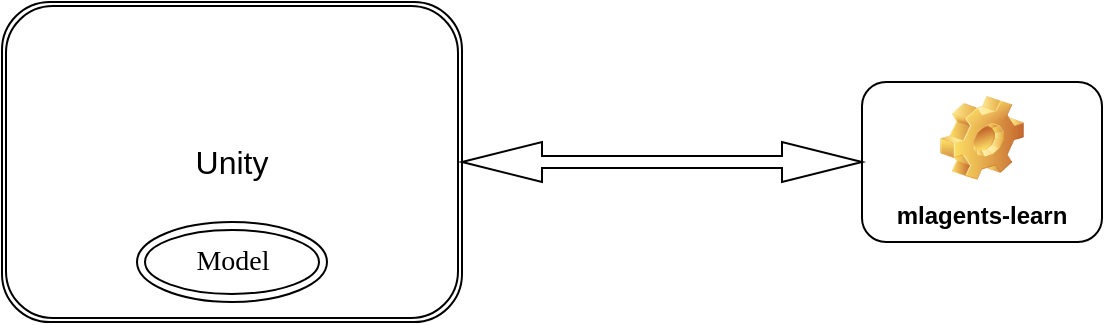 <mxfile version="15.7.0" type="github">
  <diagram id="jnxX1dpqBWMMVxXvKskB" name="Page-1">
    <mxGraphModel dx="1122" dy="670" grid="1" gridSize="10" guides="1" tooltips="1" connect="1" arrows="1" fold="1" page="1" pageScale="1" pageWidth="827" pageHeight="1169" math="0" shadow="0">
      <root>
        <mxCell id="0" />
        <mxCell id="1" parent="0" />
        <mxCell id="KNvALWube3b4RD5xJjOB-2" value="mlagents-learn" style="label;whiteSpace=wrap;html=1;align=center;verticalAlign=bottom;spacingLeft=0;spacingBottom=4;imageAlign=center;imageVerticalAlign=top;image=img/clipart/Gear_128x128.png" vertex="1" parent="1">
          <mxGeometry x="550" y="390" width="120" height="80" as="geometry" />
        </mxCell>
        <mxCell id="KNvALWube3b4RD5xJjOB-5" value="&lt;font style=&quot;font-size: 16px&quot;&gt;Unity&lt;/font&gt;" style="shape=ext;double=1;rounded=1;whiteSpace=wrap;html=1;" vertex="1" parent="1">
          <mxGeometry x="120" y="350" width="230" height="160" as="geometry" />
        </mxCell>
        <mxCell id="KNvALWube3b4RD5xJjOB-9" value="Model" style="ellipse;shape=doubleEllipse;whiteSpace=wrap;html=1;fontFamily=Georgia;fontSize=14;fontColor=#000000;" vertex="1" parent="1">
          <mxGeometry x="187.5" y="460" width="95" height="40" as="geometry" />
        </mxCell>
        <mxCell id="KNvALWube3b4RD5xJjOB-11" value="" style="shape=doubleArrow;whiteSpace=wrap;html=1;fontFamily=Georgia;fontSize=14;fontColor=#000000;" vertex="1" parent="1">
          <mxGeometry x="350" y="420" width="200" height="20" as="geometry" />
        </mxCell>
      </root>
    </mxGraphModel>
  </diagram>
</mxfile>

